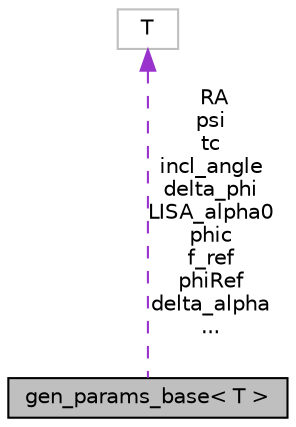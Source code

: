 digraph "gen_params_base&lt; T &gt;"
{
 // LATEX_PDF_SIZE
  edge [fontname="Helvetica",fontsize="10",labelfontname="Helvetica",labelfontsize="10"];
  node [fontname="Helvetica",fontsize="10",shape=record];
  Node1 [label="gen_params_base\< T \>",height=0.2,width=0.4,color="black", fillcolor="grey75", style="filled", fontcolor="black",tooltip=" "];
  Node2 -> Node1 [dir="back",color="darkorchid3",fontsize="10",style="dashed",label=" RA\npsi\ntc\nincl_angle\ndelta_phi\nLISA_alpha0\nphic\nf_ref\nphiRef\ndelta_alpha\n..." ];
  Node2 [label="T",height=0.2,width=0.4,color="grey75", fillcolor="white", style="filled",tooltip=" "];
}
